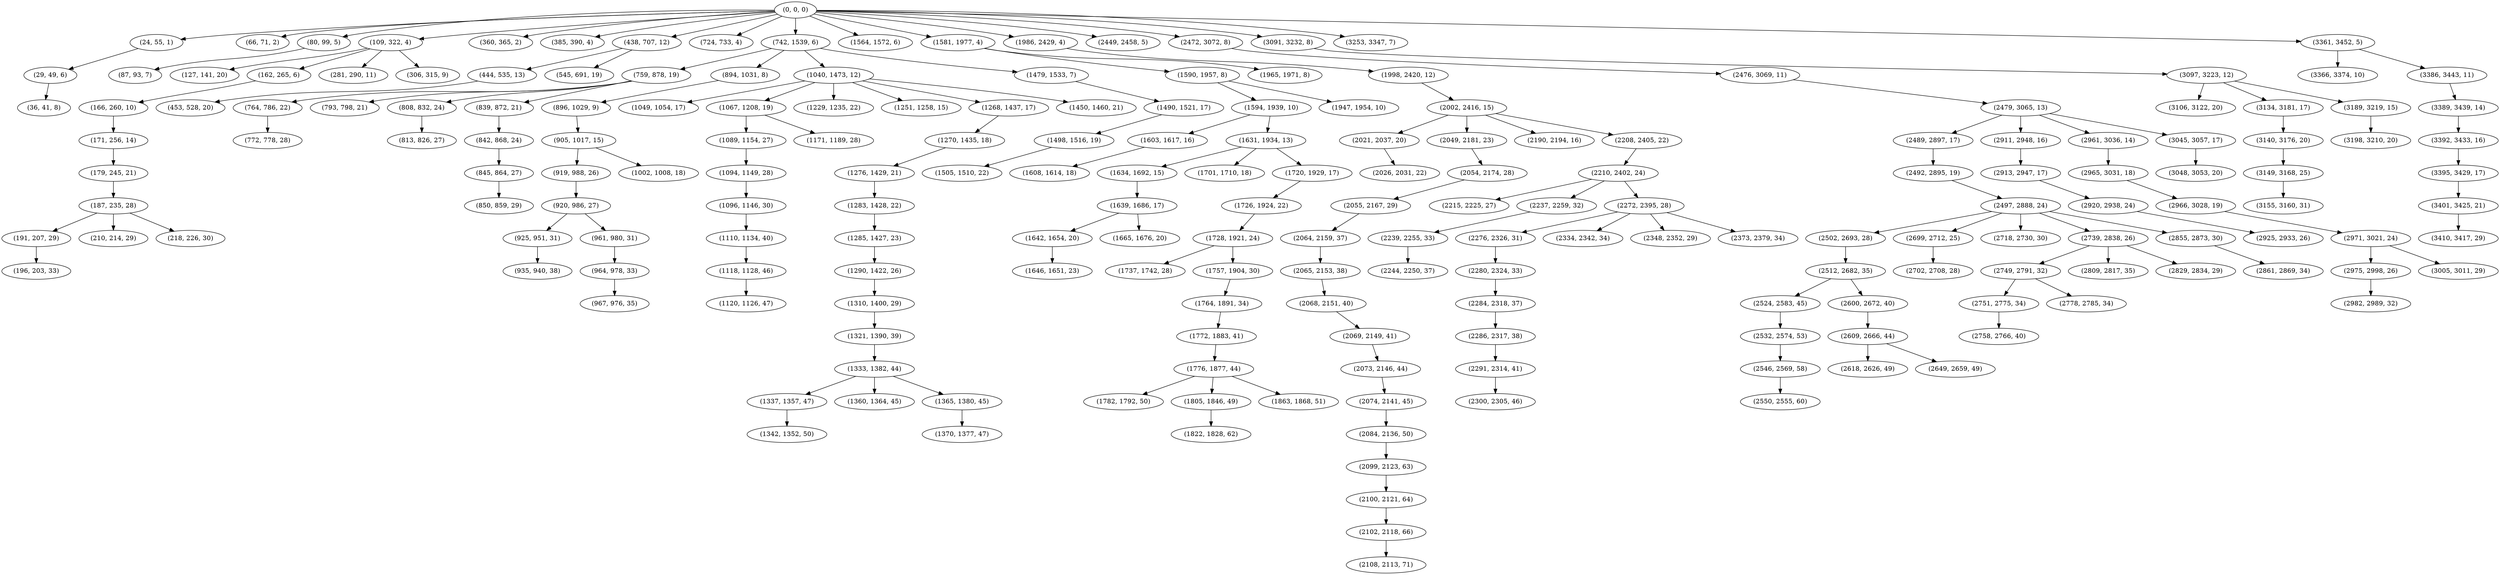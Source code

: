 digraph tree {
    "(0, 0, 0)";
    "(24, 55, 1)";
    "(29, 49, 6)";
    "(36, 41, 8)";
    "(66, 71, 2)";
    "(80, 99, 5)";
    "(87, 93, 7)";
    "(109, 322, 4)";
    "(127, 141, 20)";
    "(162, 265, 6)";
    "(166, 260, 10)";
    "(171, 256, 14)";
    "(179, 245, 21)";
    "(187, 235, 28)";
    "(191, 207, 29)";
    "(196, 203, 33)";
    "(210, 214, 29)";
    "(218, 226, 30)";
    "(281, 290, 11)";
    "(306, 315, 9)";
    "(360, 365, 2)";
    "(385, 390, 4)";
    "(438, 707, 12)";
    "(444, 535, 13)";
    "(453, 528, 20)";
    "(545, 691, 19)";
    "(724, 733, 4)";
    "(742, 1539, 6)";
    "(759, 878, 19)";
    "(764, 786, 22)";
    "(772, 778, 28)";
    "(793, 798, 21)";
    "(808, 832, 24)";
    "(813, 826, 27)";
    "(839, 872, 21)";
    "(842, 868, 24)";
    "(845, 864, 27)";
    "(850, 859, 29)";
    "(894, 1031, 8)";
    "(896, 1029, 9)";
    "(905, 1017, 15)";
    "(919, 988, 26)";
    "(920, 986, 27)";
    "(925, 951, 31)";
    "(935, 940, 38)";
    "(961, 980, 31)";
    "(964, 978, 33)";
    "(967, 976, 35)";
    "(1002, 1008, 18)";
    "(1040, 1473, 12)";
    "(1049, 1054, 17)";
    "(1067, 1208, 19)";
    "(1089, 1154, 27)";
    "(1094, 1149, 28)";
    "(1096, 1146, 30)";
    "(1110, 1134, 40)";
    "(1118, 1128, 46)";
    "(1120, 1126, 47)";
    "(1171, 1189, 28)";
    "(1229, 1235, 22)";
    "(1251, 1258, 15)";
    "(1268, 1437, 17)";
    "(1270, 1435, 18)";
    "(1276, 1429, 21)";
    "(1283, 1428, 22)";
    "(1285, 1427, 23)";
    "(1290, 1422, 26)";
    "(1310, 1400, 29)";
    "(1321, 1390, 39)";
    "(1333, 1382, 44)";
    "(1337, 1357, 47)";
    "(1342, 1352, 50)";
    "(1360, 1364, 45)";
    "(1365, 1380, 45)";
    "(1370, 1377, 47)";
    "(1450, 1460, 21)";
    "(1479, 1533, 7)";
    "(1490, 1521, 17)";
    "(1498, 1516, 19)";
    "(1505, 1510, 22)";
    "(1564, 1572, 6)";
    "(1581, 1977, 4)";
    "(1590, 1957, 8)";
    "(1594, 1939, 10)";
    "(1603, 1617, 16)";
    "(1608, 1614, 18)";
    "(1631, 1934, 13)";
    "(1634, 1692, 15)";
    "(1639, 1686, 17)";
    "(1642, 1654, 20)";
    "(1646, 1651, 23)";
    "(1665, 1676, 20)";
    "(1701, 1710, 18)";
    "(1720, 1929, 17)";
    "(1726, 1924, 22)";
    "(1728, 1921, 24)";
    "(1737, 1742, 28)";
    "(1757, 1904, 30)";
    "(1764, 1891, 34)";
    "(1772, 1883, 41)";
    "(1776, 1877, 44)";
    "(1782, 1792, 50)";
    "(1805, 1846, 49)";
    "(1822, 1828, 62)";
    "(1863, 1868, 51)";
    "(1947, 1954, 10)";
    "(1965, 1971, 8)";
    "(1986, 2429, 4)";
    "(1998, 2420, 12)";
    "(2002, 2416, 15)";
    "(2021, 2037, 20)";
    "(2026, 2031, 22)";
    "(2049, 2181, 23)";
    "(2054, 2174, 28)";
    "(2055, 2167, 29)";
    "(2064, 2159, 37)";
    "(2065, 2153, 38)";
    "(2068, 2151, 40)";
    "(2069, 2149, 41)";
    "(2073, 2146, 44)";
    "(2074, 2141, 45)";
    "(2084, 2136, 50)";
    "(2099, 2123, 63)";
    "(2100, 2121, 64)";
    "(2102, 2118, 66)";
    "(2108, 2113, 71)";
    "(2190, 2194, 16)";
    "(2208, 2405, 22)";
    "(2210, 2402, 24)";
    "(2215, 2225, 27)";
    "(2237, 2259, 32)";
    "(2239, 2255, 33)";
    "(2244, 2250, 37)";
    "(2272, 2395, 28)";
    "(2276, 2326, 31)";
    "(2280, 2324, 33)";
    "(2284, 2318, 37)";
    "(2286, 2317, 38)";
    "(2291, 2314, 41)";
    "(2300, 2305, 46)";
    "(2334, 2342, 34)";
    "(2348, 2352, 29)";
    "(2373, 2379, 34)";
    "(2449, 2458, 5)";
    "(2472, 3072, 8)";
    "(2476, 3069, 11)";
    "(2479, 3065, 13)";
    "(2489, 2897, 17)";
    "(2492, 2895, 19)";
    "(2497, 2888, 24)";
    "(2502, 2693, 28)";
    "(2512, 2682, 35)";
    "(2524, 2583, 45)";
    "(2532, 2574, 53)";
    "(2546, 2569, 58)";
    "(2550, 2555, 60)";
    "(2600, 2672, 40)";
    "(2609, 2666, 44)";
    "(2618, 2626, 49)";
    "(2649, 2659, 49)";
    "(2699, 2712, 25)";
    "(2702, 2708, 28)";
    "(2718, 2730, 30)";
    "(2739, 2838, 26)";
    "(2749, 2791, 32)";
    "(2751, 2775, 34)";
    "(2758, 2766, 40)";
    "(2778, 2785, 34)";
    "(2809, 2817, 35)";
    "(2829, 2834, 29)";
    "(2855, 2873, 30)";
    "(2861, 2869, 34)";
    "(2911, 2948, 16)";
    "(2913, 2947, 17)";
    "(2920, 2938, 24)";
    "(2925, 2933, 26)";
    "(2961, 3036, 14)";
    "(2965, 3031, 18)";
    "(2966, 3028, 19)";
    "(2971, 3021, 24)";
    "(2975, 2998, 26)";
    "(2982, 2989, 32)";
    "(3005, 3011, 29)";
    "(3045, 3057, 17)";
    "(3048, 3053, 20)";
    "(3091, 3232, 8)";
    "(3097, 3223, 12)";
    "(3106, 3122, 20)";
    "(3134, 3181, 17)";
    "(3140, 3176, 20)";
    "(3149, 3168, 25)";
    "(3155, 3160, 31)";
    "(3189, 3219, 15)";
    "(3198, 3210, 20)";
    "(3253, 3347, 7)";
    "(3361, 3452, 5)";
    "(3366, 3374, 10)";
    "(3386, 3443, 11)";
    "(3389, 3439, 14)";
    "(3392, 3433, 16)";
    "(3395, 3429, 17)";
    "(3401, 3425, 21)";
    "(3410, 3417, 29)";
    "(0, 0, 0)" -> "(24, 55, 1)";
    "(0, 0, 0)" -> "(66, 71, 2)";
    "(0, 0, 0)" -> "(80, 99, 5)";
    "(0, 0, 0)" -> "(109, 322, 4)";
    "(0, 0, 0)" -> "(360, 365, 2)";
    "(0, 0, 0)" -> "(385, 390, 4)";
    "(0, 0, 0)" -> "(438, 707, 12)";
    "(0, 0, 0)" -> "(724, 733, 4)";
    "(0, 0, 0)" -> "(742, 1539, 6)";
    "(0, 0, 0)" -> "(1564, 1572, 6)";
    "(0, 0, 0)" -> "(1581, 1977, 4)";
    "(0, 0, 0)" -> "(1986, 2429, 4)";
    "(0, 0, 0)" -> "(2449, 2458, 5)";
    "(0, 0, 0)" -> "(2472, 3072, 8)";
    "(0, 0, 0)" -> "(3091, 3232, 8)";
    "(0, 0, 0)" -> "(3253, 3347, 7)";
    "(0, 0, 0)" -> "(3361, 3452, 5)";
    "(24, 55, 1)" -> "(29, 49, 6)";
    "(29, 49, 6)" -> "(36, 41, 8)";
    "(80, 99, 5)" -> "(87, 93, 7)";
    "(109, 322, 4)" -> "(127, 141, 20)";
    "(109, 322, 4)" -> "(162, 265, 6)";
    "(109, 322, 4)" -> "(281, 290, 11)";
    "(109, 322, 4)" -> "(306, 315, 9)";
    "(162, 265, 6)" -> "(166, 260, 10)";
    "(166, 260, 10)" -> "(171, 256, 14)";
    "(171, 256, 14)" -> "(179, 245, 21)";
    "(179, 245, 21)" -> "(187, 235, 28)";
    "(187, 235, 28)" -> "(191, 207, 29)";
    "(187, 235, 28)" -> "(210, 214, 29)";
    "(187, 235, 28)" -> "(218, 226, 30)";
    "(191, 207, 29)" -> "(196, 203, 33)";
    "(438, 707, 12)" -> "(444, 535, 13)";
    "(438, 707, 12)" -> "(545, 691, 19)";
    "(444, 535, 13)" -> "(453, 528, 20)";
    "(742, 1539, 6)" -> "(759, 878, 19)";
    "(742, 1539, 6)" -> "(894, 1031, 8)";
    "(742, 1539, 6)" -> "(1040, 1473, 12)";
    "(742, 1539, 6)" -> "(1479, 1533, 7)";
    "(759, 878, 19)" -> "(764, 786, 22)";
    "(759, 878, 19)" -> "(793, 798, 21)";
    "(759, 878, 19)" -> "(808, 832, 24)";
    "(759, 878, 19)" -> "(839, 872, 21)";
    "(764, 786, 22)" -> "(772, 778, 28)";
    "(808, 832, 24)" -> "(813, 826, 27)";
    "(839, 872, 21)" -> "(842, 868, 24)";
    "(842, 868, 24)" -> "(845, 864, 27)";
    "(845, 864, 27)" -> "(850, 859, 29)";
    "(894, 1031, 8)" -> "(896, 1029, 9)";
    "(896, 1029, 9)" -> "(905, 1017, 15)";
    "(905, 1017, 15)" -> "(919, 988, 26)";
    "(905, 1017, 15)" -> "(1002, 1008, 18)";
    "(919, 988, 26)" -> "(920, 986, 27)";
    "(920, 986, 27)" -> "(925, 951, 31)";
    "(920, 986, 27)" -> "(961, 980, 31)";
    "(925, 951, 31)" -> "(935, 940, 38)";
    "(961, 980, 31)" -> "(964, 978, 33)";
    "(964, 978, 33)" -> "(967, 976, 35)";
    "(1040, 1473, 12)" -> "(1049, 1054, 17)";
    "(1040, 1473, 12)" -> "(1067, 1208, 19)";
    "(1040, 1473, 12)" -> "(1229, 1235, 22)";
    "(1040, 1473, 12)" -> "(1251, 1258, 15)";
    "(1040, 1473, 12)" -> "(1268, 1437, 17)";
    "(1040, 1473, 12)" -> "(1450, 1460, 21)";
    "(1067, 1208, 19)" -> "(1089, 1154, 27)";
    "(1067, 1208, 19)" -> "(1171, 1189, 28)";
    "(1089, 1154, 27)" -> "(1094, 1149, 28)";
    "(1094, 1149, 28)" -> "(1096, 1146, 30)";
    "(1096, 1146, 30)" -> "(1110, 1134, 40)";
    "(1110, 1134, 40)" -> "(1118, 1128, 46)";
    "(1118, 1128, 46)" -> "(1120, 1126, 47)";
    "(1268, 1437, 17)" -> "(1270, 1435, 18)";
    "(1270, 1435, 18)" -> "(1276, 1429, 21)";
    "(1276, 1429, 21)" -> "(1283, 1428, 22)";
    "(1283, 1428, 22)" -> "(1285, 1427, 23)";
    "(1285, 1427, 23)" -> "(1290, 1422, 26)";
    "(1290, 1422, 26)" -> "(1310, 1400, 29)";
    "(1310, 1400, 29)" -> "(1321, 1390, 39)";
    "(1321, 1390, 39)" -> "(1333, 1382, 44)";
    "(1333, 1382, 44)" -> "(1337, 1357, 47)";
    "(1333, 1382, 44)" -> "(1360, 1364, 45)";
    "(1333, 1382, 44)" -> "(1365, 1380, 45)";
    "(1337, 1357, 47)" -> "(1342, 1352, 50)";
    "(1365, 1380, 45)" -> "(1370, 1377, 47)";
    "(1479, 1533, 7)" -> "(1490, 1521, 17)";
    "(1490, 1521, 17)" -> "(1498, 1516, 19)";
    "(1498, 1516, 19)" -> "(1505, 1510, 22)";
    "(1581, 1977, 4)" -> "(1590, 1957, 8)";
    "(1581, 1977, 4)" -> "(1965, 1971, 8)";
    "(1590, 1957, 8)" -> "(1594, 1939, 10)";
    "(1590, 1957, 8)" -> "(1947, 1954, 10)";
    "(1594, 1939, 10)" -> "(1603, 1617, 16)";
    "(1594, 1939, 10)" -> "(1631, 1934, 13)";
    "(1603, 1617, 16)" -> "(1608, 1614, 18)";
    "(1631, 1934, 13)" -> "(1634, 1692, 15)";
    "(1631, 1934, 13)" -> "(1701, 1710, 18)";
    "(1631, 1934, 13)" -> "(1720, 1929, 17)";
    "(1634, 1692, 15)" -> "(1639, 1686, 17)";
    "(1639, 1686, 17)" -> "(1642, 1654, 20)";
    "(1639, 1686, 17)" -> "(1665, 1676, 20)";
    "(1642, 1654, 20)" -> "(1646, 1651, 23)";
    "(1720, 1929, 17)" -> "(1726, 1924, 22)";
    "(1726, 1924, 22)" -> "(1728, 1921, 24)";
    "(1728, 1921, 24)" -> "(1737, 1742, 28)";
    "(1728, 1921, 24)" -> "(1757, 1904, 30)";
    "(1757, 1904, 30)" -> "(1764, 1891, 34)";
    "(1764, 1891, 34)" -> "(1772, 1883, 41)";
    "(1772, 1883, 41)" -> "(1776, 1877, 44)";
    "(1776, 1877, 44)" -> "(1782, 1792, 50)";
    "(1776, 1877, 44)" -> "(1805, 1846, 49)";
    "(1776, 1877, 44)" -> "(1863, 1868, 51)";
    "(1805, 1846, 49)" -> "(1822, 1828, 62)";
    "(1986, 2429, 4)" -> "(1998, 2420, 12)";
    "(1998, 2420, 12)" -> "(2002, 2416, 15)";
    "(2002, 2416, 15)" -> "(2021, 2037, 20)";
    "(2002, 2416, 15)" -> "(2049, 2181, 23)";
    "(2002, 2416, 15)" -> "(2190, 2194, 16)";
    "(2002, 2416, 15)" -> "(2208, 2405, 22)";
    "(2021, 2037, 20)" -> "(2026, 2031, 22)";
    "(2049, 2181, 23)" -> "(2054, 2174, 28)";
    "(2054, 2174, 28)" -> "(2055, 2167, 29)";
    "(2055, 2167, 29)" -> "(2064, 2159, 37)";
    "(2064, 2159, 37)" -> "(2065, 2153, 38)";
    "(2065, 2153, 38)" -> "(2068, 2151, 40)";
    "(2068, 2151, 40)" -> "(2069, 2149, 41)";
    "(2069, 2149, 41)" -> "(2073, 2146, 44)";
    "(2073, 2146, 44)" -> "(2074, 2141, 45)";
    "(2074, 2141, 45)" -> "(2084, 2136, 50)";
    "(2084, 2136, 50)" -> "(2099, 2123, 63)";
    "(2099, 2123, 63)" -> "(2100, 2121, 64)";
    "(2100, 2121, 64)" -> "(2102, 2118, 66)";
    "(2102, 2118, 66)" -> "(2108, 2113, 71)";
    "(2208, 2405, 22)" -> "(2210, 2402, 24)";
    "(2210, 2402, 24)" -> "(2215, 2225, 27)";
    "(2210, 2402, 24)" -> "(2237, 2259, 32)";
    "(2210, 2402, 24)" -> "(2272, 2395, 28)";
    "(2237, 2259, 32)" -> "(2239, 2255, 33)";
    "(2239, 2255, 33)" -> "(2244, 2250, 37)";
    "(2272, 2395, 28)" -> "(2276, 2326, 31)";
    "(2272, 2395, 28)" -> "(2334, 2342, 34)";
    "(2272, 2395, 28)" -> "(2348, 2352, 29)";
    "(2272, 2395, 28)" -> "(2373, 2379, 34)";
    "(2276, 2326, 31)" -> "(2280, 2324, 33)";
    "(2280, 2324, 33)" -> "(2284, 2318, 37)";
    "(2284, 2318, 37)" -> "(2286, 2317, 38)";
    "(2286, 2317, 38)" -> "(2291, 2314, 41)";
    "(2291, 2314, 41)" -> "(2300, 2305, 46)";
    "(2472, 3072, 8)" -> "(2476, 3069, 11)";
    "(2476, 3069, 11)" -> "(2479, 3065, 13)";
    "(2479, 3065, 13)" -> "(2489, 2897, 17)";
    "(2479, 3065, 13)" -> "(2911, 2948, 16)";
    "(2479, 3065, 13)" -> "(2961, 3036, 14)";
    "(2479, 3065, 13)" -> "(3045, 3057, 17)";
    "(2489, 2897, 17)" -> "(2492, 2895, 19)";
    "(2492, 2895, 19)" -> "(2497, 2888, 24)";
    "(2497, 2888, 24)" -> "(2502, 2693, 28)";
    "(2497, 2888, 24)" -> "(2699, 2712, 25)";
    "(2497, 2888, 24)" -> "(2718, 2730, 30)";
    "(2497, 2888, 24)" -> "(2739, 2838, 26)";
    "(2497, 2888, 24)" -> "(2855, 2873, 30)";
    "(2502, 2693, 28)" -> "(2512, 2682, 35)";
    "(2512, 2682, 35)" -> "(2524, 2583, 45)";
    "(2512, 2682, 35)" -> "(2600, 2672, 40)";
    "(2524, 2583, 45)" -> "(2532, 2574, 53)";
    "(2532, 2574, 53)" -> "(2546, 2569, 58)";
    "(2546, 2569, 58)" -> "(2550, 2555, 60)";
    "(2600, 2672, 40)" -> "(2609, 2666, 44)";
    "(2609, 2666, 44)" -> "(2618, 2626, 49)";
    "(2609, 2666, 44)" -> "(2649, 2659, 49)";
    "(2699, 2712, 25)" -> "(2702, 2708, 28)";
    "(2739, 2838, 26)" -> "(2749, 2791, 32)";
    "(2739, 2838, 26)" -> "(2809, 2817, 35)";
    "(2739, 2838, 26)" -> "(2829, 2834, 29)";
    "(2749, 2791, 32)" -> "(2751, 2775, 34)";
    "(2749, 2791, 32)" -> "(2778, 2785, 34)";
    "(2751, 2775, 34)" -> "(2758, 2766, 40)";
    "(2855, 2873, 30)" -> "(2861, 2869, 34)";
    "(2911, 2948, 16)" -> "(2913, 2947, 17)";
    "(2913, 2947, 17)" -> "(2920, 2938, 24)";
    "(2920, 2938, 24)" -> "(2925, 2933, 26)";
    "(2961, 3036, 14)" -> "(2965, 3031, 18)";
    "(2965, 3031, 18)" -> "(2966, 3028, 19)";
    "(2966, 3028, 19)" -> "(2971, 3021, 24)";
    "(2971, 3021, 24)" -> "(2975, 2998, 26)";
    "(2971, 3021, 24)" -> "(3005, 3011, 29)";
    "(2975, 2998, 26)" -> "(2982, 2989, 32)";
    "(3045, 3057, 17)" -> "(3048, 3053, 20)";
    "(3091, 3232, 8)" -> "(3097, 3223, 12)";
    "(3097, 3223, 12)" -> "(3106, 3122, 20)";
    "(3097, 3223, 12)" -> "(3134, 3181, 17)";
    "(3097, 3223, 12)" -> "(3189, 3219, 15)";
    "(3134, 3181, 17)" -> "(3140, 3176, 20)";
    "(3140, 3176, 20)" -> "(3149, 3168, 25)";
    "(3149, 3168, 25)" -> "(3155, 3160, 31)";
    "(3189, 3219, 15)" -> "(3198, 3210, 20)";
    "(3361, 3452, 5)" -> "(3366, 3374, 10)";
    "(3361, 3452, 5)" -> "(3386, 3443, 11)";
    "(3386, 3443, 11)" -> "(3389, 3439, 14)";
    "(3389, 3439, 14)" -> "(3392, 3433, 16)";
    "(3392, 3433, 16)" -> "(3395, 3429, 17)";
    "(3395, 3429, 17)" -> "(3401, 3425, 21)";
    "(3401, 3425, 21)" -> "(3410, 3417, 29)";
}
